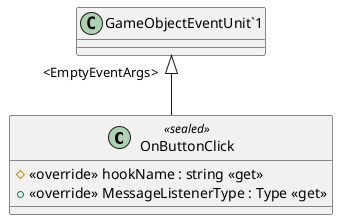 @startuml
class OnButtonClick <<sealed>> {
    # <<override>> hookName : string <<get>>
    + <<override>> MessageListenerType : Type <<get>>
}
"GameObjectEventUnit`1" "<EmptyEventArgs>" <|-- OnButtonClick
@enduml
